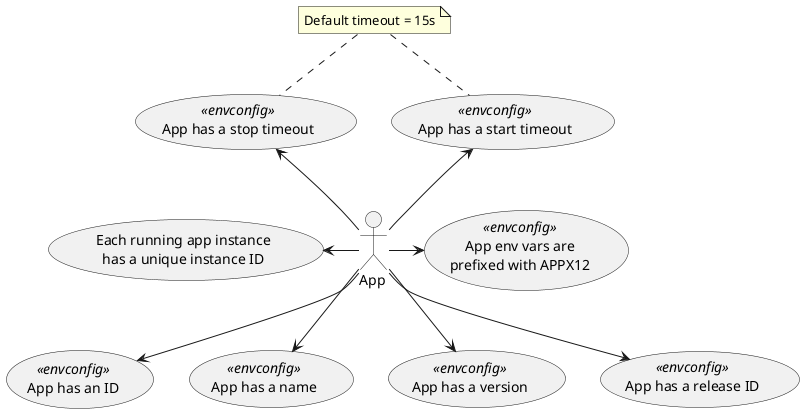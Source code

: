 @startuml
actor :App : as APP

usecase APP_ID <<envconfig>> as "App has an ID"

usecase APP_NAME <<envconfig>> as "App has a name"

usecase APP_VERSION <<envconfig>> as "App has a version"

usecase APP_RELEASE_ID <<envconfig>> as "App has a release ID"

usecase APP_INSTANCE_ID as "Each running app instance
has a unique instance ID"

usecase APP_ENVCONFIG <<envconfig>> as "App env vars are
prefixed with APPX12"

usecase APP_START_TIMEOUT <<envconfig>> as "App has a start timeout"

usecase APP_STOP_TIMEOUT <<envconfig>> as "App has a stop timeout"

note as DEFAULT_TIMEOUT
Default timeout = 15s
end note

APP_START_TIMEOUT .up. DEFAULT_TIMEOUT
APP_STOP_TIMEOUT .up. DEFAULT_TIMEOUT

APP --> APP_ID
APP --> APP_NAME
APP --> APP_VERSION
APP --> APP_RELEASE_ID
APP -left-> APP_INSTANCE_ID
APP -> APP_ENVCONFIG
APP -up-> APP_START_TIMEOUT
APP -up-> APP_STOP_TIMEOUT

@enduml
